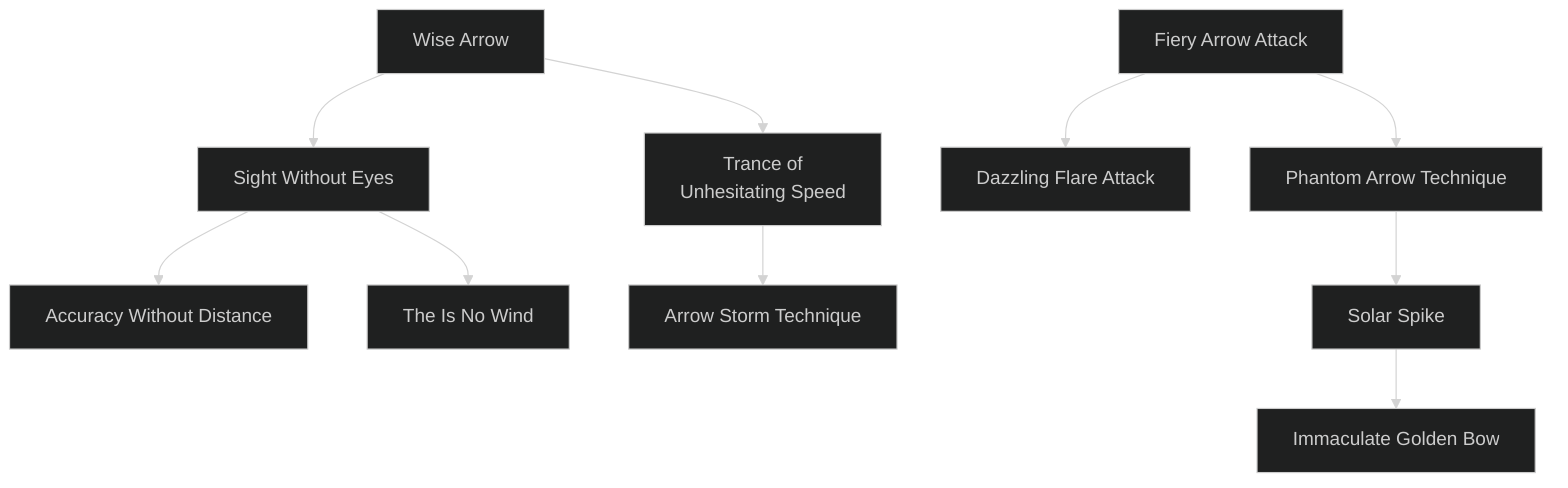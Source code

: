 ---
config:
  theme: dark
---
flowchart TD

    wise_arrow[Wise Arrow]
    click wise_arrow callback "
        Wise Arrow<br>
        <br>
        Cost: 1 mote per die<br>
        Duration: Instant<br>
        Type: Supplemental<br>
        Minimum Archery: 1<br>
        Minimum Essence: 1<br>
        Prerequisite Charms: None<br>
        <br>
        The character extends her anima into the world around
        her, and joins archer, target and arrow into a single being. Truly,
        the arrow knows the way to the target, for that is its natural
        home. For each mote of Essence the player spends, he may add
        1 die to an Archery attack roll, but the number of bonus dice
        added to any single roll cannot exceed her normal Dexterity +
        Archery dice pool. The player must declare how much Essence
        she is going to use in this Charm prior to making the attack roll."

    sight_without_eyes[Sight Without Eyes]
    wise_arrow --> sight_without_eyes
    click sight_without_eyes callback "
        Sight Without Eyes<br>
        <br>
        Cost: 1 mote per die<br>
        Duration: Instant<br>
        Type: Supplemental<br>
        Minimum Archery: 3<br>
        Minimum Essence: 1<br>
        Prerequisite Charms: Wise Arrow<br>
        <br>
        The character opens her eyes not to the visual world,
        but to the world of Essence and senses her target in that
        fashion. She may make an Archery attack without penalty
        for visual conditions. Other negative modifiers (high winds,
        range and so forth) still impose their regular penalties.
        "


    accuracy_without_distance[Accuracy Without Distance]
    sight_without_eyes --> accuracy_without_distance
    click accuracy_without_distance callback "
        Accuracy Without Distance<br>
        <br>
        Cost: 1 mote, 1 Willpower<br>
        Duration: Instant<br>
        Type: Supplemental<br>
        Minimum Archery: 5<br>
        Minimum Essence: 1<br>
        Prerequisite Charms: Sight Without Eyes<br>
        <br>
        The character extends her sense of the local Essence flows
        to greater heights and can now shoot with perfect assurance. The
        character may make an Archery attack out to the maximum
        range of the bow with absolute certainty that the shot will hit.<br>
        The player rolls to attack as normal, but if he rolls insufficient
        successes for his character to hit the target, he still hits it, doing
        the arrow's base damage. This Charm can also be used to hit small
        objects, to cut cords and ropes and for other trick shots. It does not,
        however, allow the archer to negate their target's armor via a
        called shot to the eye, throat or what have you.
        "

    there_is_no_wind[The Is No Wind]
    sight_without_eyes --> there_is_no_wind
    click there_is_no_wind callback "
        The Is No Wind<br>
        <br>
        Cost: 3 motes<br>
        Duration: Instant<br>
        Type: Supplemental<br>
        Minimum Archery: 4<br>
        Minimum Essence: 1<br>
        Prerequisite Charms: Sight Without Eyes<br>
        <br>
        The character's Essence flows into the bow and arrow, and he
        fires with a perfect, supple grace. The character may make a
        Archery attack without any environmental penalties of any sort,
        be they for range, high winds, bad weather, bad ammunition or
        what have you — the Charmed shot is absolutely flawless. Splitting
        a dice pool for multiple actions is not an environmental penalty.
        "

    trance_of_unhesitating_speed[Trance of<br>Unhesitating Speed]
    wise_arrow --> trance_of_unhesitating_speed
    click trance_of_unhesitating_speed callback "
        Trance of<br>Unhesitating Speed<br>
        <br>
        Cost: Varies<br>
        Duration: Instant<br>
        Type: Extra Action<br>
        Minimum Archery: 3<br>
        Minimum Essence: 1<br>
        Prerequisite Charms: Wise Arrow<br>
        <br>
        The character flows with soft and unhesitating grace
        through the motions of firing her weapon. Before the
        character takes her first action for the turn, the player must
        declare how many attacks the character will make this
        turn. Each extra attack costs a number of motes of Essence
        equal to twice the total number of attacks the character has
        made so far, including the attack the character is buying.<br>
        For Example: Harmonious Jade is surrounded by Dragon-Blooded
        hunters and needs to act now, regardless of cost. She uses
        the Trance of Unhesitating Speed to make three extra attacks (for
        a total of four attacks that turn). The cost is 18 motes of Essence;
        4 motes for the first extra attack, 6 motes for the second extra attack,
        and 8 motes for the third extra attack. The cost of the Charm must
        be paid before Harmonious Jade makes her first attack.<br>
        The player must decide how many attacks the character
        will make and pay for them all before he makes any
        attack rolls. Obviously, a character cannot attack more
        times than she has ammunition.
        "

    arrow_storm_technique[Arrow Storm Technique]
    trance_of_unhesitating_speed --> arrow_storm_technique
    click arrow_storm_technique callback "
        Arrow Storm Technique<br>
        <br>
        Cost: 8 motes, 1 Willpower<br>
        Duration: Instant<br>
        Type: Extra Action<br>
        Minimum Archery: 5<br>
        Minimum Essence: 2<br>
        Prerequisite Charms: Trance of Unhesitating Speed<br>
        <br>
        The character's motions become smooth and economical,
        optimized for the release of arrows with a minimal
        expenditure of effort. So long as the character hits (she need
        not do damage) with an attack, she may make another attack
        immediately thereafter. Each attack must be at a different
        target, and the character cannot make more attacks than she
        has ammunition. This Charm ends when the character misses
        or when she has hit every possible target once.
        "

    fiery_arrow_attack[Fiery Arrow Attack]
    click fiery_arrow_attack callback "
        Fiery Arrow Attack<br>
        <br>
        Cost: 2 motes<br>
        Duration: Instant<br>
        Type: Supplemental<br>
        Minimum Archery: 2<br>
        Minimum Essence: 2<br>
        Prerequisite Charms: None<br>
        <br>
        The character concentrates Essence in an arrow and then
        launches it, causing it to burst into flame in mid-flight. Not only
        will the arrow ignite flammable materials it hits, it also adds dice
        equal to the character's Essence score to the arrow's damage.
        Arrows that have had the Fiery Arrow Attack Charm used on
        them are burnt to cinders and cannot be recovered. Keep in mind
        that indiscriminately firing burning arrows in a forest or grassland
        during the dry season is generally a bad idea.
        "

    dazzling_flare_attack[Dazzling Flare Attack]
    fiery_arrow_attack --> dazzling_flare_attack
    click dazzling_flare_attack callback "
        Dazzling Flare Attack<br>
        <br>
        Cost: 1 mote per 2 damage<br>
        Duration: Instant<br>
        Type: Supplemental<br>
        Minimum Archery: 3<br>
        Minimum Essence: 2<br>
        Prerequisite Charms: Fiery Arrow Attack<br>
        <br>
        The character pours greater amounts of Essence into an
        arrow, and it roars and flashes with Essence as it streaks toward its
        target. The arrow flies faster and straighter than normal, adding
        one die to the character's Archery pool. Also, for every mote of
        Essence the character spends on the Charm, it adds two points
        to the base damage of the arrow. The Exalted cannot spend more
        motes of Essence activating this Charm than her permanent
        Essence rating. Characters using this Charm must spend at least
        one mote to do so — the Charm cannot be activated &quot;for free&quot;
        to gain the bonus die to the character's Archery pool.<br>
        As the Charm's name suggests, if fired on a high arc through
        the air, the arrow forms a beacon that can be seen for miles.
        Arrows that have had the Dazzling Flare Attack Charm used on
        them are burned to fine gray ash and cannot be recovered.
        "

    phantom_arrow_technique[Phantom Arrow Technique]
    fiery_arrow_attack --> phantom_arrow_technique
    click phantom_arrow_technique callback "
        Phantom Arrow Technique<br>
        <br>
        Cost: 1 mote per arrow<br>
        Duration: Instant<br>
        Type: Supplemental<br>
        Minimum Archery: 3<br>
        Minimum Essence: 2<br>
        Prerequisite Charms: Fiery Arrow Attack<br>
        <br>
        The bane of the archer is his dependence on ammunition.
        Through the use of this Charm, the Exalted can
        transcend the need for ammunition, at least while he
        possesses the Essence needed to power this Charm. As the
        character draws his bow, he shapes a mote of Essence into
        a glittering arrow. This arrow has normal range and damage,
        but winks out of existence a few seconds after impact.
        The Essence Arrow can be Comboed with Charms such as
        Dazzling Flare Attack or Rain of Feathered Death, allowing
        a character to conjure powerful attacks from thin air.
        "

    solar_spike[Solar Spike]
    phantom_arrow_technique --> solar_spike
    click solar_spike callback "
        Solar Spike<br>
        <br>
        Cost: 1 mote per 2 dice of damage<br>
        Duration: Instant<br>
        Type: Simple<br>
        Minimum Archery: 4<br>
        Minimum Essence: 2<br>
        Prerequisite Charms: Phantom Arrow Technique<br>
        <br>
        The character pulls a blazing bolt of Essence across her
        bow. This is fired as a normal arrow, but does a base damage
        of twice the number of Essence motes that the character
        spent conjuring the Solar Spike. A character cannot spend
        more motes of Essence conjuring a Solar Spike than she
        has dots in the Archery Ability. The Solar Spike moves as
        quickly as a flash of lightning and is not subject to penalties
        for range or wind, though poor visibility can hamper
        shooting. A Solar Spike can be fired out to a distance of
        (the firing character's Essence * 100) yards.<br>
        Regardless of the target's soak, Solar Spikes that
        strike demons, undead and other creatures of the night
        will always roll at least as many dice of damage as the
        firing character's Essence. Solar Spike is not compatible
        with arrow-enhancing Charms such as Fiery Arrow
        Attack and Rain of Feathered Death. The damage of the
        Solar Spike is determined only by the amount of Essence
        the character spends on the bolt and the number
        of extra successes she rolls on her attack — do not add
        the damage of the bow.
        "

    immaculate_golden_bow[Immaculate Golden Bow]
    solar_spike --> immaculate_golden_bow
    click immaculate_golden_bow callback "
        Immaculate Golden Bow<br>
        <br>
        Cost: 5 motes, 1 Willpower<br>
        Duration: One Scene<br>
        Type: Simple<br>
        Minimum Archery: 4<br>
        Minimum Essence: 3<br>
        Prerequisite Charms: Phantom Arrow Technique<br>
        <br>
        The Exalted can not only substitute his Essence for
        ammunition, but for his weapon as well. Through this
        Charm, the character shapes Essence into a deadly bow. As
        an extension of the character's anima, each bow is unique
        to the Exalted who conjured it. All, however, have the
        same statistics - they do the character's Strength +
        Essence damage and have the range of a compound bow.
        The Immaculate Golden Bow does not come with ammunition,
        so characters without arrows will need to use
        Phantom Arrow Technique.
        "